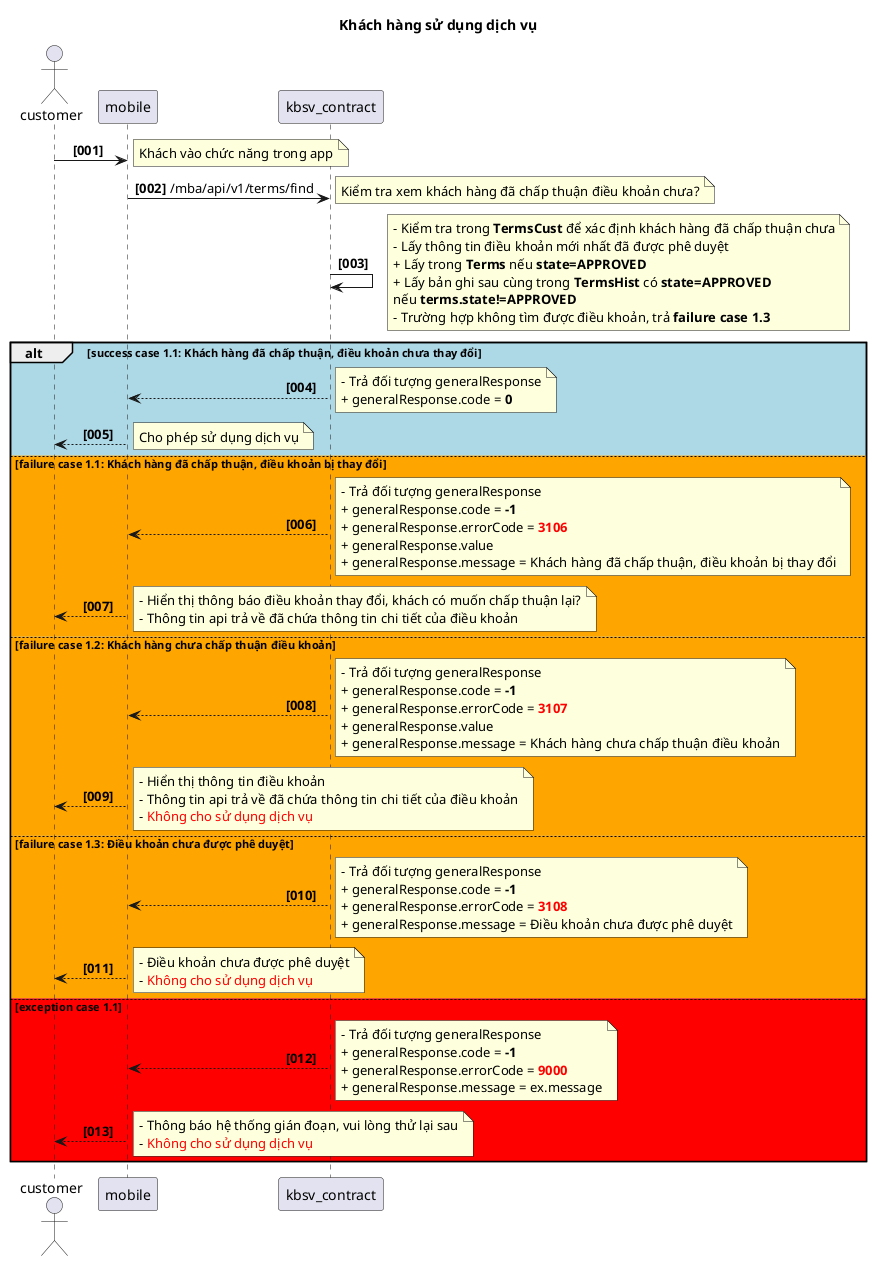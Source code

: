 @startuml mba_get_approved_terms

skinparam sequenceMessageAlign right
skinparam maxMessageSize 255

title
Khách hàng sử dụng dịch vụ
end title

autonumber "<b>[000]"

actor customer as c
participant mobile as m
participant kbsv_contract as kc

c -> m
note right
    Khách vào chức năng trong app
end note
m -> kc: /mba/api/v1/terms/find
note right
    Kiểm tra xem khách hàng đã chấp thuận điều khoản chưa?
end note
kc -> kc
note right
    - Kiểm tra trong <b>TermsCust</b> để xác định khách hàng đã chấp thuận chưa
    - Lấy thông tin điều khoản mới nhất đã được phê duyệt
    + Lấy trong <b>Terms</b> nếu <b>state=APPROVED
    + Lấy bản ghi sau cùng trong <b>TermsHist</b> có <b>state=APPROVED</b> 
    nếu <b>terms.state!=APPROVED
    - Trường hợp không tìm được điều khoản, trả <b>failure case 1.3
end note

alt #LightBlue success case 1.1: Khách hàng đã chấp thuận, điều khoản chưa thay đổi
    kc --> m
    note right
        - Trả đối tượng generalResponse
        + generalResponse.code = <b>0</b>
    end note
    m --> c
    note right
        Cho phép sử dụng dịch vụ
    end note
else #Orange failure case 1.1: Khách hàng đã chấp thuận, điều khoản bị thay đổi
    kc --> m
    note right
        - Trả đối tượng generalResponse
        + generalResponse.code = <b>-1</b>
        + generalResponse.errorCode = <font color=red><b>3106
        + generalResponse.value
        + generalResponse.message = Khách hàng đã chấp thuận, điều khoản bị thay đổi
    end note
    m --> c
    note right
        - Hiển thị thông báo điều khoản thay đổi, khách có muốn chấp thuận lại?
        - Thông tin api trả về đã chứa thông tin chi tiết của điều khoản
    end note
else #Orange failure case 1.2: Khách hàng chưa chấp thuận điều khoản
    kc --> m
    note right
        - Trả đối tượng generalResponse
        + generalResponse.code = <b>-1</b>
        + generalResponse.errorCode = <font color=red><b>3107
        + generalResponse.value
        + generalResponse.message = Khách hàng chưa chấp thuận điều khoản
    end note
    m --> c
    note right
        - Hiển thị thông tin điều khoản
        - Thông tin api trả về đã chứa thông tin chi tiết của điều khoản
        - <font color=red>Không cho sử dụng dịch vụ
    end note
else #Orange failure case 1.3: Điều khoản chưa được phê duyệt
    kc --> m
    note right
        - Trả đối tượng generalResponse
        + generalResponse.code = <b>-1</b>
        + generalResponse.errorCode = <font color=red><b>3108
        + generalResponse.message = Điều khoản chưa được phê duyệt
    end note
    m --> c
    note right
        - Điều khoản chưa được phê duyệt
        - <font color=red>Không cho sử dụng dịch vụ
    end note
else #Red exception case 1.1
    kc --> m
    note right
        - Trả đối tượng generalResponse
        + generalResponse.code = <b>-1</b>
        + generalResponse.errorCode = <font color=red><b>9000
        + generalResponse.message = ex.message
    end note
    m --> c
    note right
        - Thông báo hệ thống gián đoạn, vui lòng thử lại sau
        - <font color=red>Không cho sử dụng dịch vụ
    end note
end

@enduml